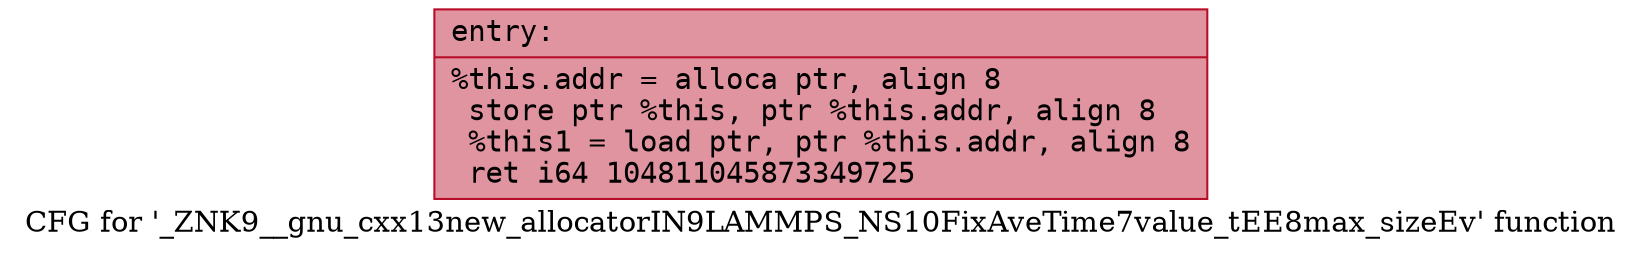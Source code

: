 digraph "CFG for '_ZNK9__gnu_cxx13new_allocatorIN9LAMMPS_NS10FixAveTime7value_tEE8max_sizeEv' function" {
	label="CFG for '_ZNK9__gnu_cxx13new_allocatorIN9LAMMPS_NS10FixAveTime7value_tEE8max_sizeEv' function";

	Node0x560f93c9f9d0 [shape=record,color="#b70d28ff", style=filled, fillcolor="#b70d2870" fontname="Courier",label="{entry:\l|  %this.addr = alloca ptr, align 8\l  store ptr %this, ptr %this.addr, align 8\l  %this1 = load ptr, ptr %this.addr, align 8\l  ret i64 104811045873349725\l}"];
}
